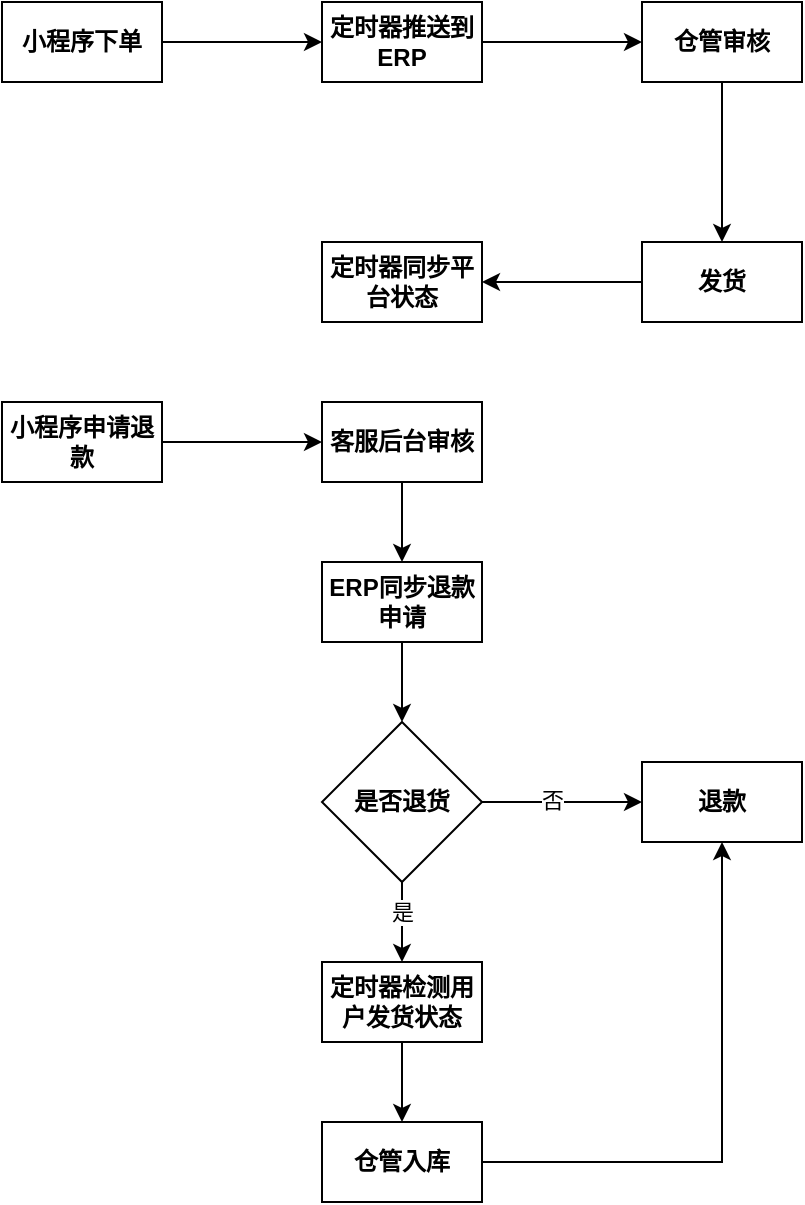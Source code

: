 <mxfile version="24.2.1" type="github">
  <diagram name="Page-1" id="pm2L1Bidg9IsTdtVsFzw">
    <mxGraphModel dx="1710" dy="757" grid="1" gridSize="10" guides="1" tooltips="1" connect="1" arrows="1" fold="1" page="0" pageScale="1" pageWidth="827" pageHeight="1169" math="0" shadow="0">
      <root>
        <mxCell id="0" />
        <mxCell id="1" parent="0" />
        <mxCell id="IT227uI_q5D9Mf_ypxAm-4" style="edgeStyle=orthogonalEdgeStyle;rounded=0;orthogonalLoop=1;jettySize=auto;html=1;exitX=1;exitY=0.5;exitDx=0;exitDy=0;" edge="1" parent="1" source="IT227uI_q5D9Mf_ypxAm-2" target="IT227uI_q5D9Mf_ypxAm-3">
          <mxGeometry relative="1" as="geometry" />
        </mxCell>
        <mxCell id="IT227uI_q5D9Mf_ypxAm-2" value="&lt;b&gt;小程序下单&lt;/b&gt;" style="rounded=0;whiteSpace=wrap;html=1;" vertex="1" parent="1">
          <mxGeometry x="-120" y="240" width="80" height="40" as="geometry" />
        </mxCell>
        <mxCell id="IT227uI_q5D9Mf_ypxAm-6" style="edgeStyle=orthogonalEdgeStyle;rounded=0;orthogonalLoop=1;jettySize=auto;html=1;exitX=1;exitY=0.5;exitDx=0;exitDy=0;" edge="1" parent="1" source="IT227uI_q5D9Mf_ypxAm-3" target="IT227uI_q5D9Mf_ypxAm-5">
          <mxGeometry relative="1" as="geometry" />
        </mxCell>
        <mxCell id="IT227uI_q5D9Mf_ypxAm-3" value="&lt;b&gt;定时器推送到ERP&lt;/b&gt;" style="rounded=0;whiteSpace=wrap;html=1;" vertex="1" parent="1">
          <mxGeometry x="40" y="240" width="80" height="40" as="geometry" />
        </mxCell>
        <mxCell id="IT227uI_q5D9Mf_ypxAm-8" style="edgeStyle=orthogonalEdgeStyle;rounded=0;orthogonalLoop=1;jettySize=auto;html=1;exitX=0.5;exitY=1;exitDx=0;exitDy=0;" edge="1" parent="1" source="IT227uI_q5D9Mf_ypxAm-5" target="IT227uI_q5D9Mf_ypxAm-7">
          <mxGeometry relative="1" as="geometry" />
        </mxCell>
        <mxCell id="IT227uI_q5D9Mf_ypxAm-5" value="&lt;b&gt;仓管审核&lt;/b&gt;" style="rounded=0;whiteSpace=wrap;html=1;" vertex="1" parent="1">
          <mxGeometry x="200" y="240" width="80" height="40" as="geometry" />
        </mxCell>
        <mxCell id="IT227uI_q5D9Mf_ypxAm-10" style="edgeStyle=orthogonalEdgeStyle;rounded=0;orthogonalLoop=1;jettySize=auto;html=1;exitX=0;exitY=0.5;exitDx=0;exitDy=0;entryX=1;entryY=0.5;entryDx=0;entryDy=0;" edge="1" parent="1" source="IT227uI_q5D9Mf_ypxAm-7" target="IT227uI_q5D9Mf_ypxAm-9">
          <mxGeometry relative="1" as="geometry" />
        </mxCell>
        <mxCell id="IT227uI_q5D9Mf_ypxAm-7" value="&lt;b&gt;发货&lt;/b&gt;" style="rounded=0;whiteSpace=wrap;html=1;" vertex="1" parent="1">
          <mxGeometry x="200" y="360" width="80" height="40" as="geometry" />
        </mxCell>
        <mxCell id="IT227uI_q5D9Mf_ypxAm-9" value="&lt;b&gt;定时器同步平台状态&lt;/b&gt;" style="rounded=0;whiteSpace=wrap;html=1;" vertex="1" parent="1">
          <mxGeometry x="40" y="360" width="80" height="40" as="geometry" />
        </mxCell>
        <mxCell id="IT227uI_q5D9Mf_ypxAm-13" style="edgeStyle=orthogonalEdgeStyle;rounded=0;orthogonalLoop=1;jettySize=auto;html=1;exitX=1;exitY=0.5;exitDx=0;exitDy=0;entryX=0;entryY=0.5;entryDx=0;entryDy=0;" edge="1" parent="1" source="IT227uI_q5D9Mf_ypxAm-11" target="IT227uI_q5D9Mf_ypxAm-12">
          <mxGeometry relative="1" as="geometry" />
        </mxCell>
        <mxCell id="IT227uI_q5D9Mf_ypxAm-11" value="&lt;b&gt;小程序申请退款&lt;/b&gt;" style="rounded=0;whiteSpace=wrap;html=1;" vertex="1" parent="1">
          <mxGeometry x="-120" y="440" width="80" height="40" as="geometry" />
        </mxCell>
        <mxCell id="IT227uI_q5D9Mf_ypxAm-15" style="edgeStyle=orthogonalEdgeStyle;rounded=0;orthogonalLoop=1;jettySize=auto;html=1;exitX=0.5;exitY=1;exitDx=0;exitDy=0;" edge="1" parent="1" source="IT227uI_q5D9Mf_ypxAm-12">
          <mxGeometry relative="1" as="geometry">
            <mxPoint x="80" y="520" as="targetPoint" />
          </mxGeometry>
        </mxCell>
        <mxCell id="IT227uI_q5D9Mf_ypxAm-12" value="&lt;b&gt;客服后台审核&lt;/b&gt;" style="rounded=0;whiteSpace=wrap;html=1;" vertex="1" parent="1">
          <mxGeometry x="40" y="440" width="80" height="40" as="geometry" />
        </mxCell>
        <mxCell id="IT227uI_q5D9Mf_ypxAm-18" style="edgeStyle=orthogonalEdgeStyle;rounded=0;orthogonalLoop=1;jettySize=auto;html=1;exitX=0.5;exitY=1;exitDx=0;exitDy=0;" edge="1" parent="1" source="IT227uI_q5D9Mf_ypxAm-16" target="IT227uI_q5D9Mf_ypxAm-17">
          <mxGeometry relative="1" as="geometry" />
        </mxCell>
        <mxCell id="IT227uI_q5D9Mf_ypxAm-16" value="&lt;b&gt;ERP同步退款申请&lt;/b&gt;" style="rounded=0;whiteSpace=wrap;html=1;" vertex="1" parent="1">
          <mxGeometry x="40" y="520" width="80" height="40" as="geometry" />
        </mxCell>
        <mxCell id="IT227uI_q5D9Mf_ypxAm-20" style="edgeStyle=orthogonalEdgeStyle;rounded=0;orthogonalLoop=1;jettySize=auto;html=1;exitX=1;exitY=0.5;exitDx=0;exitDy=0;" edge="1" parent="1" source="IT227uI_q5D9Mf_ypxAm-17" target="IT227uI_q5D9Mf_ypxAm-19">
          <mxGeometry relative="1" as="geometry" />
        </mxCell>
        <mxCell id="IT227uI_q5D9Mf_ypxAm-21" value="否" style="edgeLabel;html=1;align=center;verticalAlign=middle;resizable=0;points=[];" vertex="1" connectable="0" parent="IT227uI_q5D9Mf_ypxAm-20">
          <mxGeometry x="-0.131" y="1" relative="1" as="geometry">
            <mxPoint as="offset" />
          </mxGeometry>
        </mxCell>
        <mxCell id="IT227uI_q5D9Mf_ypxAm-23" style="edgeStyle=orthogonalEdgeStyle;rounded=0;orthogonalLoop=1;jettySize=auto;html=1;exitX=0.5;exitY=1;exitDx=0;exitDy=0;" edge="1" parent="1" source="IT227uI_q5D9Mf_ypxAm-17" target="IT227uI_q5D9Mf_ypxAm-22">
          <mxGeometry relative="1" as="geometry" />
        </mxCell>
        <mxCell id="IT227uI_q5D9Mf_ypxAm-24" value="是" style="edgeLabel;html=1;align=center;verticalAlign=middle;resizable=0;points=[];" vertex="1" connectable="0" parent="IT227uI_q5D9Mf_ypxAm-23">
          <mxGeometry x="-0.279" relative="1" as="geometry">
            <mxPoint as="offset" />
          </mxGeometry>
        </mxCell>
        <mxCell id="IT227uI_q5D9Mf_ypxAm-17" value="&lt;b&gt;是否退货&lt;/b&gt;" style="rhombus;whiteSpace=wrap;html=1;" vertex="1" parent="1">
          <mxGeometry x="40" y="600" width="80" height="80" as="geometry" />
        </mxCell>
        <mxCell id="IT227uI_q5D9Mf_ypxAm-19" value="&lt;b&gt;退款&lt;/b&gt;" style="rounded=0;whiteSpace=wrap;html=1;" vertex="1" parent="1">
          <mxGeometry x="200" y="620" width="80" height="40" as="geometry" />
        </mxCell>
        <mxCell id="IT227uI_q5D9Mf_ypxAm-26" style="edgeStyle=orthogonalEdgeStyle;rounded=0;orthogonalLoop=1;jettySize=auto;html=1;exitX=0.5;exitY=1;exitDx=0;exitDy=0;" edge="1" parent="1" source="IT227uI_q5D9Mf_ypxAm-22" target="IT227uI_q5D9Mf_ypxAm-25">
          <mxGeometry relative="1" as="geometry" />
        </mxCell>
        <mxCell id="IT227uI_q5D9Mf_ypxAm-22" value="&lt;b&gt;定时器检测用户发货状态&lt;/b&gt;" style="rounded=0;whiteSpace=wrap;html=1;" vertex="1" parent="1">
          <mxGeometry x="40" y="720" width="80" height="40" as="geometry" />
        </mxCell>
        <mxCell id="IT227uI_q5D9Mf_ypxAm-27" style="edgeStyle=orthogonalEdgeStyle;rounded=0;orthogonalLoop=1;jettySize=auto;html=1;exitX=1;exitY=0.5;exitDx=0;exitDy=0;entryX=0.5;entryY=1;entryDx=0;entryDy=0;" edge="1" parent="1" source="IT227uI_q5D9Mf_ypxAm-25" target="IT227uI_q5D9Mf_ypxAm-19">
          <mxGeometry relative="1" as="geometry" />
        </mxCell>
        <mxCell id="IT227uI_q5D9Mf_ypxAm-25" value="&lt;b&gt;仓管入库&lt;/b&gt;" style="rounded=0;whiteSpace=wrap;html=1;" vertex="1" parent="1">
          <mxGeometry x="40" y="800" width="80" height="40" as="geometry" />
        </mxCell>
      </root>
    </mxGraphModel>
  </diagram>
</mxfile>
